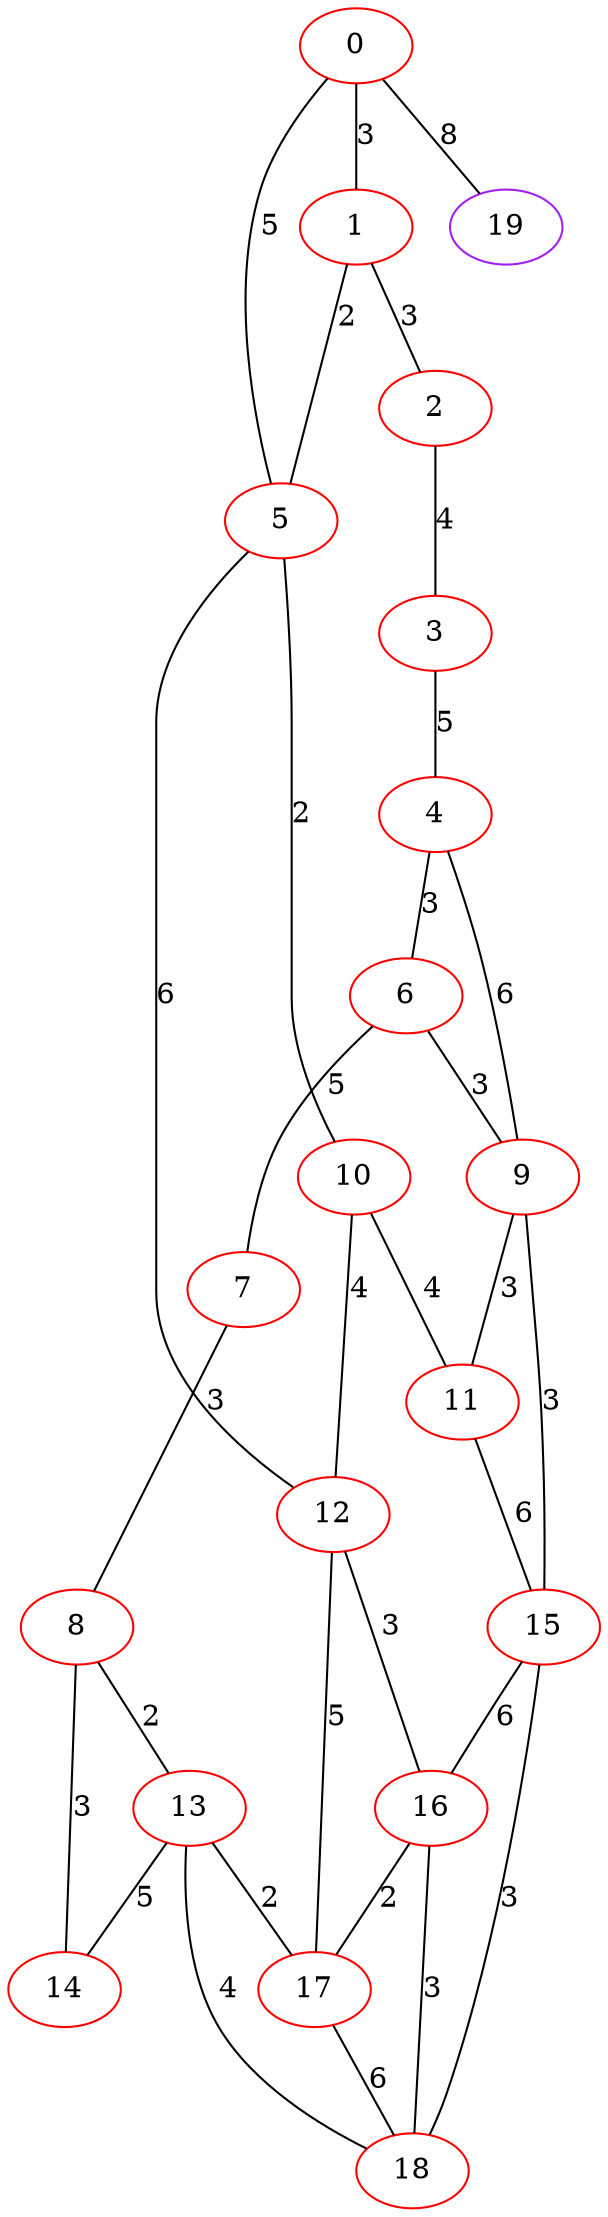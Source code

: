 graph "" {
0 [color=red, weight=1];
1 [color=red, weight=1];
2 [color=red, weight=1];
3 [color=red, weight=1];
4 [color=red, weight=1];
5 [color=red, weight=1];
6 [color=red, weight=1];
7 [color=red, weight=1];
8 [color=red, weight=1];
9 [color=red, weight=1];
10 [color=red, weight=1];
11 [color=red, weight=1];
12 [color=red, weight=1];
13 [color=red, weight=1];
14 [color=red, weight=1];
15 [color=red, weight=1];
16 [color=red, weight=1];
17 [color=red, weight=1];
18 [color=red, weight=1];
19 [color=purple, weight=4];
0 -- 1  [key=0, label=3];
0 -- 19  [key=0, label=8];
0 -- 5  [key=0, label=5];
1 -- 2  [key=0, label=3];
1 -- 5  [key=0, label=2];
2 -- 3  [key=0, label=4];
3 -- 4  [key=0, label=5];
4 -- 9  [key=0, label=6];
4 -- 6  [key=0, label=3];
5 -- 10  [key=0, label=2];
5 -- 12  [key=0, label=6];
6 -- 9  [key=0, label=3];
6 -- 7  [key=0, label=5];
7 -- 8  [key=0, label=3];
8 -- 13  [key=0, label=2];
8 -- 14  [key=0, label=3];
9 -- 11  [key=0, label=3];
9 -- 15  [key=0, label=3];
10 -- 11  [key=0, label=4];
10 -- 12  [key=0, label=4];
11 -- 15  [key=0, label=6];
12 -- 16  [key=0, label=3];
12 -- 17  [key=0, label=5];
13 -- 17  [key=0, label=2];
13 -- 18  [key=0, label=4];
13 -- 14  [key=0, label=5];
15 -- 16  [key=0, label=6];
15 -- 18  [key=0, label=3];
16 -- 17  [key=0, label=2];
16 -- 18  [key=0, label=3];
17 -- 18  [key=0, label=6];
}
